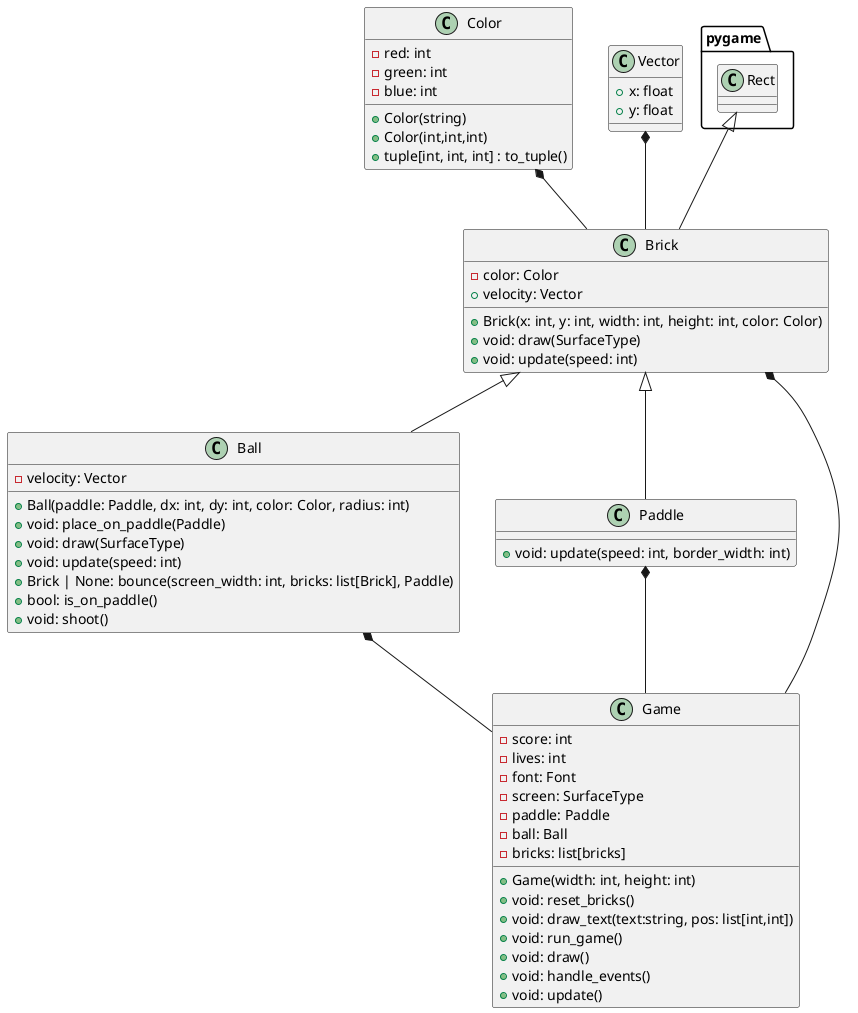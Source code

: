 @startuml class diagram
class Ball {
    - velocity: Vector
    + Ball(paddle: Paddle, dx: int, dy: int, color: Color, radius: int)
    + void: place_on_paddle(Paddle)
    + void: draw(SurfaceType)
    + void: update(speed: int)
    + Brick | None: bounce(screen_width: int, bricks: list[Brick], Paddle)
    + bool: is_on_paddle()
    + void: shoot()
}
class Brick {
    - color: Color
    + velocity: Vector
    + Brick(x: int, y: int, width: int, height: int, color: Color)
    + void: draw(SurfaceType)
    + void: update(speed: int)
}
class Paddle {
    + void: update(speed: int, border_width: int)
}
class Game {
    - score: int
    - lives: int
    - font: Font
    - screen: SurfaceType
    - paddle: Paddle
    - ball: Ball
    - bricks: list[bricks]
    + Game(width: int, height: int)
    + void: reset_bricks()
    + void: draw_text(text:string, pos: list[int,int])
    + void: run_game()
    + void: draw()
    + void: handle_events()
    + void: update()
}
class Color {
    - red: int
    - green: int
    - blue: int
    + Color(string)
    + Color(int,int,int)
    + tuple[int, int, int] : to_tuple()
}
class Vector {
    + x: float
    + y: float
}

pygame.Rect <|-- Brick
Color *-- Brick
Vector *-- Brick
Brick <|-- Ball
Brick <|-- Paddle
Ball *-- Game
Paddle *-- Game
Brick *-- Game
@enduml